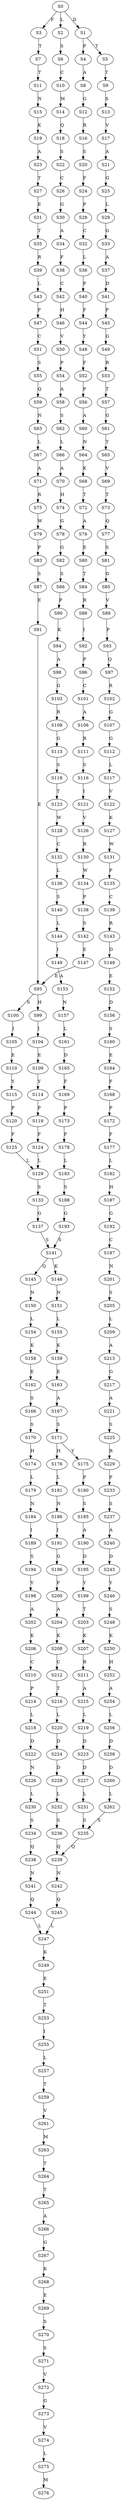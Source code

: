 strict digraph  {
	S0 -> S1 [ label = D ];
	S0 -> S2 [ label = L ];
	S0 -> S3 [ label = F ];
	S1 -> S4 [ label = P ];
	S1 -> S5 [ label = T ];
	S2 -> S6 [ label = S ];
	S3 -> S7 [ label = T ];
	S4 -> S8 [ label = A ];
	S5 -> S9 [ label = T ];
	S6 -> S10 [ label = C ];
	S7 -> S11 [ label = T ];
	S8 -> S12 [ label = G ];
	S9 -> S13 [ label = S ];
	S10 -> S14 [ label = M ];
	S11 -> S15 [ label = N ];
	S12 -> S16 [ label = R ];
	S13 -> S17 [ label = V ];
	S14 -> S18 [ label = Q ];
	S15 -> S19 [ label = K ];
	S16 -> S20 [ label = S ];
	S17 -> S21 [ label = A ];
	S18 -> S22 [ label = S ];
	S19 -> S23 [ label = A ];
	S20 -> S24 [ label = F ];
	S21 -> S25 [ label = G ];
	S22 -> S26 [ label = C ];
	S23 -> S27 [ label = T ];
	S24 -> S28 [ label = P ];
	S25 -> S29 [ label = L ];
	S26 -> S30 [ label = G ];
	S27 -> S31 [ label = E ];
	S28 -> S32 [ label = C ];
	S29 -> S33 [ label = G ];
	S30 -> S34 [ label = A ];
	S31 -> S35 [ label = T ];
	S32 -> S36 [ label = L ];
	S33 -> S37 [ label = A ];
	S34 -> S38 [ label = F ];
	S35 -> S39 [ label = R ];
	S36 -> S40 [ label = P ];
	S37 -> S41 [ label = D ];
	S38 -> S42 [ label = C ];
	S39 -> S43 [ label = L ];
	S40 -> S44 [ label = F ];
	S41 -> S45 [ label = P ];
	S42 -> S46 [ label = H ];
	S43 -> S47 [ label = P ];
	S44 -> S48 [ label = Y ];
	S45 -> S49 [ label = G ];
	S46 -> S50 [ label = V ];
	S47 -> S51 [ label = C ];
	S48 -> S52 [ label = F ];
	S49 -> S53 [ label = R ];
	S50 -> S54 [ label = P ];
	S51 -> S55 [ label = S ];
	S52 -> S56 [ label = P ];
	S53 -> S57 [ label = T ];
	S54 -> S58 [ label = A ];
	S55 -> S59 [ label = Q ];
	S56 -> S60 [ label = A ];
	S57 -> S61 [ label = G ];
	S58 -> S62 [ label = S ];
	S59 -> S63 [ label = N ];
	S60 -> S64 [ label = N ];
	S61 -> S65 [ label = T ];
	S62 -> S66 [ label = L ];
	S63 -> S67 [ label = L ];
	S64 -> S68 [ label = K ];
	S65 -> S69 [ label = V ];
	S66 -> S70 [ label = A ];
	S67 -> S71 [ label = A ];
	S68 -> S72 [ label = T ];
	S69 -> S73 [ label = T ];
	S70 -> S74 [ label = H ];
	S71 -> S75 [ label = R ];
	S72 -> S76 [ label = A ];
	S73 -> S77 [ label = Q ];
	S74 -> S78 [ label = G ];
	S75 -> S79 [ label = W ];
	S76 -> S80 [ label = E ];
	S77 -> S81 [ label = S ];
	S78 -> S82 [ label = G ];
	S79 -> S83 [ label = P ];
	S80 -> S84 [ label = T ];
	S81 -> S85 [ label = G ];
	S82 -> S86 [ label = S ];
	S83 -> S87 [ label = S ];
	S84 -> S88 [ label = R ];
	S85 -> S89 [ label = V ];
	S86 -> S90 [ label = P ];
	S87 -> S91 [ label = E ];
	S88 -> S92 [ label = I ];
	S89 -> S93 [ label = P ];
	S90 -> S94 [ label = K ];
	S91 -> S95 [ label = E ];
	S92 -> S96 [ label = P ];
	S93 -> S97 [ label = Q ];
	S94 -> S98 [ label = A ];
	S95 -> S99 [ label = H ];
	S95 -> S100 [ label = S ];
	S96 -> S101 [ label = C ];
	S97 -> S102 [ label = R ];
	S98 -> S103 [ label = G ];
	S99 -> S104 [ label = I ];
	S100 -> S105 [ label = I ];
	S101 -> S106 [ label = A ];
	S102 -> S107 [ label = G ];
	S103 -> S108 [ label = R ];
	S104 -> S109 [ label = E ];
	S105 -> S110 [ label = E ];
	S106 -> S111 [ label = R ];
	S107 -> S112 [ label = G ];
	S108 -> S113 [ label = G ];
	S109 -> S114 [ label = Y ];
	S110 -> S115 [ label = Y ];
	S111 -> S116 [ label = S ];
	S112 -> S117 [ label = L ];
	S113 -> S118 [ label = S ];
	S114 -> S119 [ label = P ];
	S115 -> S120 [ label = P ];
	S116 -> S121 [ label = I ];
	S117 -> S122 [ label = V ];
	S118 -> S123 [ label = T ];
	S119 -> S124 [ label = F ];
	S120 -> S125 [ label = F ];
	S121 -> S126 [ label = V ];
	S122 -> S127 [ label = K ];
	S123 -> S128 [ label = W ];
	S124 -> S129 [ label = L ];
	S125 -> S129 [ label = L ];
	S126 -> S130 [ label = R ];
	S127 -> S131 [ label = W ];
	S128 -> S132 [ label = C ];
	S129 -> S133 [ label = S ];
	S130 -> S134 [ label = W ];
	S131 -> S135 [ label = P ];
	S132 -> S136 [ label = L ];
	S133 -> S137 [ label = G ];
	S134 -> S138 [ label = P ];
	S135 -> S139 [ label = C ];
	S136 -> S140 [ label = S ];
	S137 -> S141 [ label = S ];
	S138 -> S142 [ label = S ];
	S139 -> S143 [ label = R ];
	S140 -> S144 [ label = L ];
	S141 -> S145 [ label = Q ];
	S141 -> S146 [ label = K ];
	S142 -> S147 [ label = E ];
	S143 -> S148 [ label = D ];
	S144 -> S149 [ label = I ];
	S145 -> S150 [ label = N ];
	S146 -> S151 [ label = N ];
	S147 -> S95 [ label = E ];
	S148 -> S152 [ label = E ];
	S149 -> S153 [ label = A ];
	S150 -> S154 [ label = L ];
	S151 -> S155 [ label = L ];
	S152 -> S156 [ label = D ];
	S153 -> S157 [ label = N ];
	S154 -> S158 [ label = K ];
	S155 -> S159 [ label = K ];
	S156 -> S160 [ label = S ];
	S157 -> S161 [ label = L ];
	S158 -> S162 [ label = E ];
	S159 -> S163 [ label = E ];
	S160 -> S164 [ label = E ];
	S161 -> S165 [ label = D ];
	S162 -> S166 [ label = S ];
	S163 -> S167 [ label = A ];
	S164 -> S168 [ label = F ];
	S165 -> S169 [ label = F ];
	S166 -> S170 [ label = S ];
	S167 -> S171 [ label = S ];
	S168 -> S172 [ label = P ];
	S169 -> S173 [ label = P ];
	S170 -> S174 [ label = H ];
	S171 -> S175 [ label = Y ];
	S171 -> S176 [ label = H ];
	S172 -> S177 [ label = F ];
	S173 -> S178 [ label = F ];
	S174 -> S179 [ label = L ];
	S175 -> S180 [ label = P ];
	S176 -> S181 [ label = L ];
	S177 -> S182 [ label = L ];
	S178 -> S183 [ label = L ];
	S179 -> S184 [ label = N ];
	S180 -> S185 [ label = S ];
	S181 -> S186 [ label = N ];
	S182 -> S187 [ label = H ];
	S183 -> S188 [ label = S ];
	S184 -> S189 [ label = I ];
	S185 -> S190 [ label = A ];
	S186 -> S191 [ label = I ];
	S187 -> S192 [ label = G ];
	S188 -> S193 [ label = G ];
	S189 -> S194 [ label = S ];
	S190 -> S195 [ label = D ];
	S191 -> S196 [ label = G ];
	S192 -> S197 [ label = C ];
	S193 -> S141 [ label = S ];
	S194 -> S198 [ label = Y ];
	S195 -> S199 [ label = Y ];
	S196 -> S200 [ label = F ];
	S197 -> S201 [ label = N ];
	S198 -> S202 [ label = A ];
	S199 -> S203 [ label = T ];
	S200 -> S204 [ label = A ];
	S201 -> S205 [ label = S ];
	S202 -> S206 [ label = K ];
	S203 -> S207 [ label = K ];
	S204 -> S208 [ label = K ];
	S205 -> S209 [ label = L ];
	S206 -> S210 [ label = C ];
	S207 -> S211 [ label = R ];
	S208 -> S212 [ label = C ];
	S209 -> S213 [ label = A ];
	S210 -> S214 [ label = P ];
	S211 -> S215 [ label = A ];
	S212 -> S216 [ label = T ];
	S213 -> S217 [ label = G ];
	S214 -> S218 [ label = L ];
	S215 -> S219 [ label = L ];
	S216 -> S220 [ label = L ];
	S217 -> S221 [ label = A ];
	S218 -> S222 [ label = D ];
	S219 -> S223 [ label = D ];
	S220 -> S224 [ label = D ];
	S221 -> S225 [ label = S ];
	S222 -> S226 [ label = N ];
	S223 -> S227 [ label = D ];
	S224 -> S228 [ label = D ];
	S225 -> S229 [ label = R ];
	S226 -> S230 [ label = L ];
	S227 -> S231 [ label = L ];
	S228 -> S232 [ label = L ];
	S229 -> S233 [ label = P ];
	S230 -> S234 [ label = S ];
	S231 -> S235 [ label = S ];
	S232 -> S236 [ label = S ];
	S233 -> S237 [ label = S ];
	S234 -> S238 [ label = Q ];
	S235 -> S239 [ label = Q ];
	S236 -> S239 [ label = Q ];
	S237 -> S240 [ label = A ];
	S238 -> S241 [ label = N ];
	S239 -> S242 [ label = N ];
	S240 -> S243 [ label = D ];
	S241 -> S244 [ label = Q ];
	S242 -> S245 [ label = Q ];
	S243 -> S246 [ label = Y ];
	S244 -> S247 [ label = L ];
	S245 -> S247 [ label = L ];
	S246 -> S248 [ label = S ];
	S247 -> S249 [ label = K ];
	S248 -> S250 [ label = K ];
	S249 -> S251 [ label = E ];
	S250 -> S252 [ label = H ];
	S251 -> S253 [ label = T ];
	S252 -> S254 [ label = A ];
	S253 -> S255 [ label = I ];
	S254 -> S256 [ label = L ];
	S255 -> S257 [ label = L ];
	S256 -> S258 [ label = D ];
	S257 -> S259 [ label = T ];
	S258 -> S260 [ label = D ];
	S259 -> S261 [ label = V ];
	S260 -> S262 [ label = L ];
	S261 -> S263 [ label = M ];
	S262 -> S235 [ label = S ];
	S263 -> S264 [ label = T ];
	S264 -> S265 [ label = T ];
	S265 -> S266 [ label = A ];
	S266 -> S267 [ label = G ];
	S267 -> S268 [ label = K ];
	S268 -> S269 [ label = E ];
	S269 -> S270 [ label = S ];
	S270 -> S271 [ label = S ];
	S271 -> S272 [ label = V ];
	S272 -> S273 [ label = G ];
	S273 -> S274 [ label = V ];
	S274 -> S275 [ label = L ];
	S275 -> S276 [ label = M ];
}
